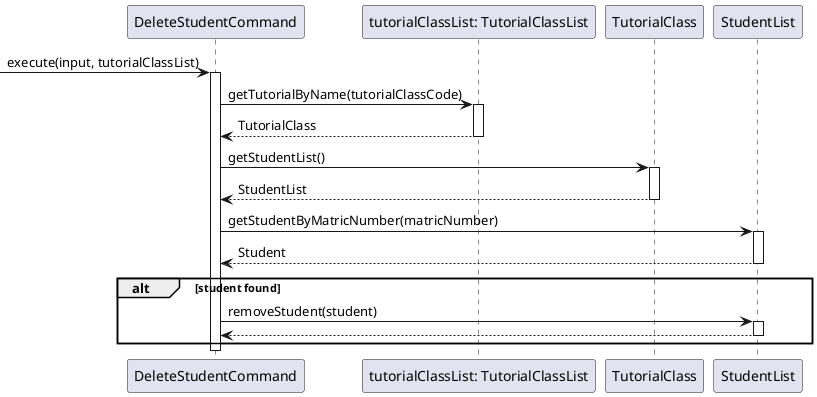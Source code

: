 @startuml

participant "DeleteStudentCommand" as DSC
participant "tutorialClassList: TutorialClassList" as TCL
participant "TutorialClass" as TC
participant "StudentList" as SL

-> DSC: execute(input, tutorialClassList)
activate DSC

DSC -> TCL: getTutorialByName(tutorialClassCode)
activate TCL
TCL --> DSC: TutorialClass
deactivate TCL


    DSC -> TC: getStudentList()
    activate TC
    TC --> DSC: StudentList
    deactivate TC

    DSC -> SL: getStudentByMatricNumber(matricNumber)
    activate SL
    SL --> DSC: Student
    deactivate SL

    alt student found
        DSC -> SL: removeStudent(student)
        activate SL
        SL --> DSC
        deactivate SL
    end
    deactivate DSC


@enduml
